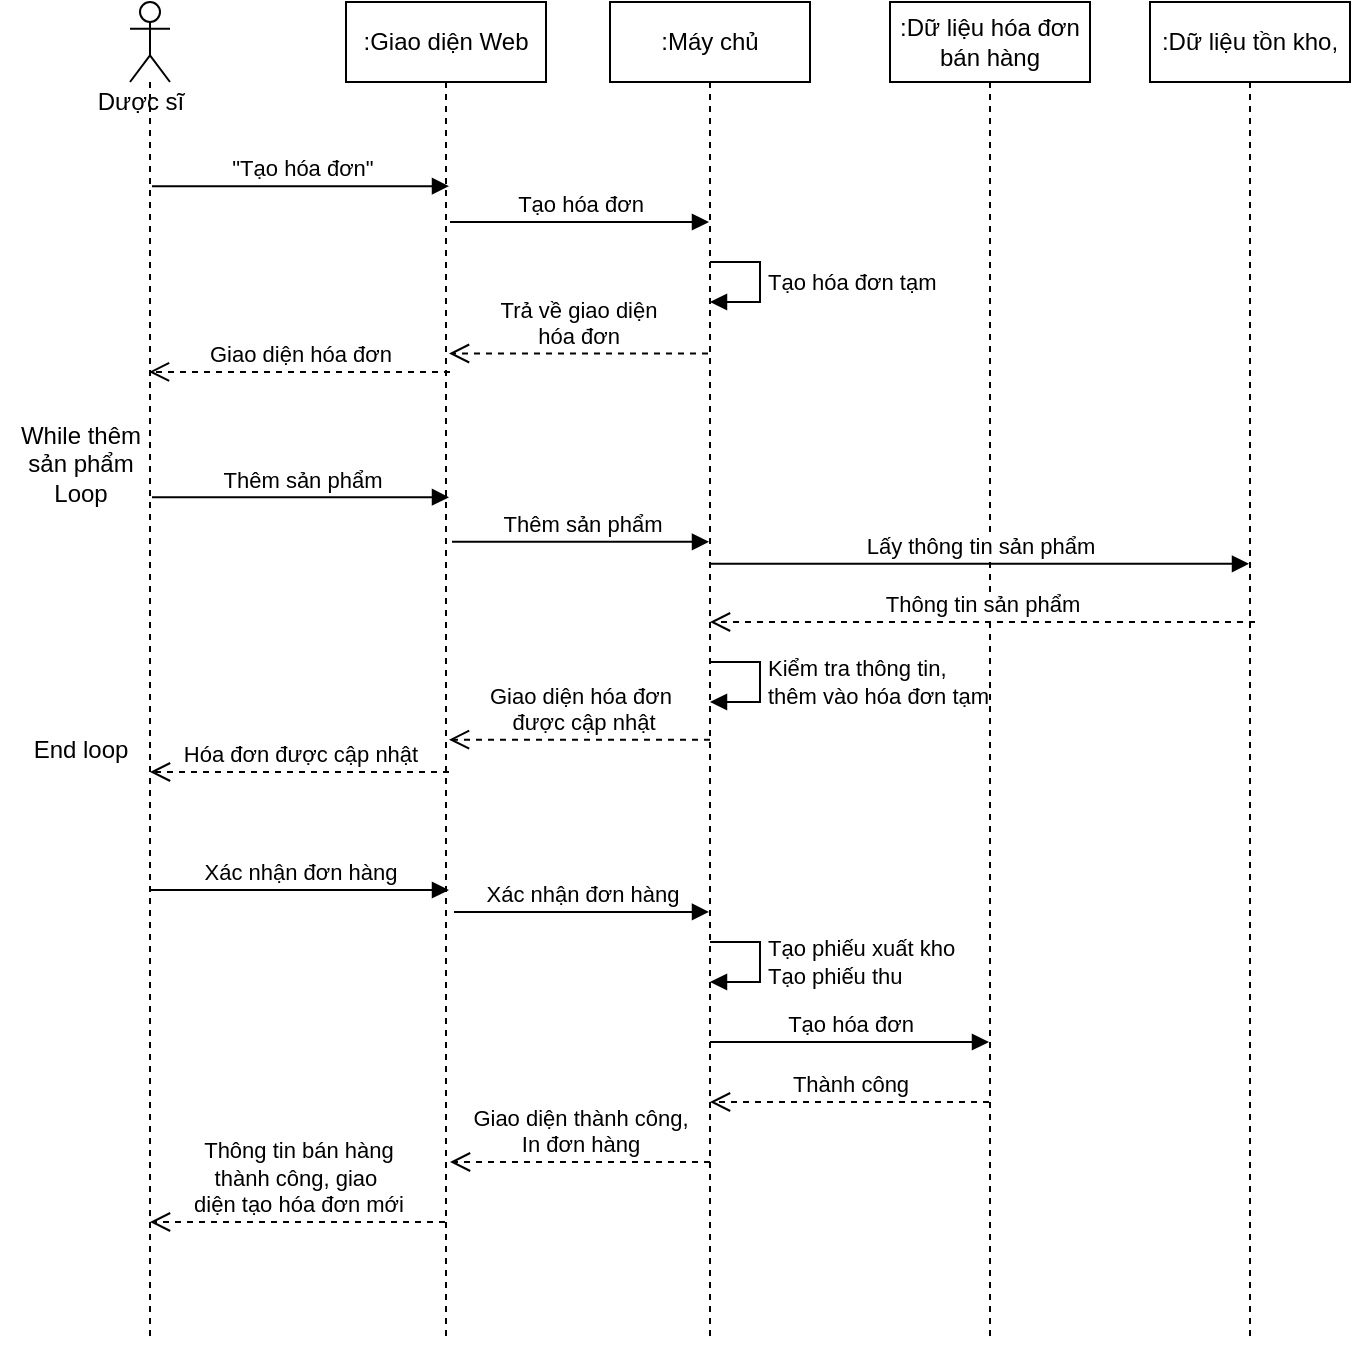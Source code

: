 <mxfile version="16.4.0" type="device"><diagram id="1Vo5dYJCVe3xW2BVD0N_" name="Page-1"><mxGraphModel dx="868" dy="561" grid="1" gridSize="10" guides="1" tooltips="1" connect="1" arrows="1" fold="1" page="1" pageScale="1" pageWidth="850" pageHeight="1100" math="0" shadow="0"><root><mxCell id="0"/><mxCell id="1" parent="0"/><mxCell id="zIq5K3LCcJI5S5Gnhk-o-1" value="" style="shape=umlLifeline;participant=umlActor;perimeter=lifelinePerimeter;whiteSpace=wrap;html=1;container=1;collapsible=0;recursiveResize=0;verticalAlign=top;spacingTop=36;outlineConnect=0;" parent="1" vertex="1"><mxGeometry x="130" y="130" width="20" height="670" as="geometry"/></mxCell><mxCell id="zIq5K3LCcJI5S5Gnhk-o-2" value=":Giao diện Web" style="shape=umlLifeline;perimeter=lifelinePerimeter;whiteSpace=wrap;html=1;container=1;collapsible=0;recursiveResize=0;outlineConnect=0;" parent="1" vertex="1"><mxGeometry x="238" y="130" width="100" height="670" as="geometry"/></mxCell><mxCell id="D6-qe1p6IPMqHn1i_CBG-5" value="Thông tin bán hàng&lt;br&gt;thành công, giao&amp;nbsp;&lt;br&gt;diện tạo hóa đơn mới" style="html=1;verticalAlign=bottom;endArrow=open;dashed=1;endSize=8;rounded=0;" parent="zIq5K3LCcJI5S5Gnhk-o-2" edge="1"><mxGeometry relative="1" as="geometry"><mxPoint x="49.5" y="610" as="sourcePoint"/><mxPoint x="-98" y="610" as="targetPoint"/></mxGeometry></mxCell><mxCell id="zIq5K3LCcJI5S5Gnhk-o-3" value=":Máy chủ" style="shape=umlLifeline;perimeter=lifelinePerimeter;whiteSpace=wrap;html=1;container=1;collapsible=0;recursiveResize=0;outlineConnect=0;" parent="1" vertex="1"><mxGeometry x="370" y="130" width="100" height="670" as="geometry"/></mxCell><mxCell id="D6-qe1p6IPMqHn1i_CBG-2" value="Kiểm tra thông tin,&lt;br&gt;thêm vào hóa đơn tạm" style="edgeStyle=orthogonalEdgeStyle;html=1;align=left;spacingLeft=2;endArrow=block;rounded=0;entryX=1;entryY=0;" parent="zIq5K3LCcJI5S5Gnhk-o-3" edge="1"><mxGeometry relative="1" as="geometry"><mxPoint x="50" y="330" as="sourcePoint"/><Array as="points"><mxPoint x="75" y="330"/></Array><mxPoint x="50" y="350" as="targetPoint"/></mxGeometry></mxCell><mxCell id="D6-qe1p6IPMqHn1i_CBG-4" value="Tạo hóa đơn tạm" style="edgeStyle=orthogonalEdgeStyle;html=1;align=left;spacingLeft=2;endArrow=block;rounded=0;entryX=1;entryY=0;" parent="zIq5K3LCcJI5S5Gnhk-o-3" edge="1"><mxGeometry relative="1" as="geometry"><mxPoint x="50" y="130" as="sourcePoint"/><Array as="points"><mxPoint x="75" y="130"/></Array><mxPoint x="50" y="150" as="targetPoint"/></mxGeometry></mxCell><mxCell id="D6-qe1p6IPMqHn1i_CBG-6" value="Tạo phiếu xuất kho&lt;br&gt;Tạo phiếu thu" style="edgeStyle=orthogonalEdgeStyle;html=1;align=left;spacingLeft=2;endArrow=block;rounded=0;entryX=1;entryY=0;" parent="zIq5K3LCcJI5S5Gnhk-o-3" edge="1"><mxGeometry relative="1" as="geometry"><mxPoint x="50" y="470" as="sourcePoint"/><Array as="points"><mxPoint x="75" y="470"/></Array><mxPoint x="50" y="490" as="targetPoint"/></mxGeometry></mxCell><mxCell id="zIq5K3LCcJI5S5Gnhk-o-4" value="Dược sĩ" style="text;html=1;align=center;verticalAlign=middle;resizable=0;points=[];autosize=1;strokeColor=none;fillColor=none;" parent="1" vertex="1"><mxGeometry x="105" y="170" width="60" height="20" as="geometry"/></mxCell><mxCell id="zIq5K3LCcJI5S5Gnhk-o-15" value="&quot;Tạo hóa đơn&quot;" style="html=1;verticalAlign=bottom;endArrow=block;rounded=0;exitX=0.55;exitY=0.173;exitDx=0;exitDy=0;exitPerimeter=0;" parent="1" edge="1"><mxGeometry relative="1" as="geometry"><mxPoint x="141" y="222.07" as="sourcePoint"/><mxPoint x="289.5" y="222.07" as="targetPoint"/></mxGeometry></mxCell><mxCell id="zIq5K3LCcJI5S5Gnhk-o-16" value="Giao diện hóa đơn" style="html=1;verticalAlign=bottom;endArrow=open;dashed=1;endSize=8;rounded=0;" parent="1" edge="1"><mxGeometry relative="1" as="geometry"><mxPoint x="139.5" y="314.98" as="targetPoint"/><mxPoint x="290" y="315" as="sourcePoint"/></mxGeometry></mxCell><mxCell id="zIq5K3LCcJI5S5Gnhk-o-26" value=":Dữ liệu hóa đơn bán hàng" style="shape=umlLifeline;perimeter=lifelinePerimeter;whiteSpace=wrap;html=1;container=1;collapsible=0;recursiveResize=0;outlineConnect=0;" parent="1" vertex="1"><mxGeometry x="510" y="130" width="100" height="670" as="geometry"/></mxCell><mxCell id="mZ7v88qMA8MSlTvkmlUG-1" value="Tạo hóa đơn" style="html=1;verticalAlign=bottom;endArrow=block;rounded=0;exitX=0.5;exitY=0.2;exitDx=0;exitDy=0;exitPerimeter=0;" parent="1" edge="1"><mxGeometry width="80" relative="1" as="geometry"><mxPoint x="290" y="240" as="sourcePoint"/><mxPoint x="419.5" y="240" as="targetPoint"/></mxGeometry></mxCell><mxCell id="mZ7v88qMA8MSlTvkmlUG-9" value="Trả về giao diện&lt;br&gt;hóa đơn" style="html=1;verticalAlign=bottom;endArrow=open;dashed=1;endSize=8;rounded=0;exitX=0.49;exitY=0.325;exitDx=0;exitDy=0;exitPerimeter=0;" parent="1" edge="1"><mxGeometry relative="1" as="geometry"><mxPoint x="289.5" y="305.75" as="targetPoint"/><mxPoint x="419" y="305.75" as="sourcePoint"/></mxGeometry></mxCell><mxCell id="mZ7v88qMA8MSlTvkmlUG-12" value="Thêm sản phẩm" style="html=1;verticalAlign=bottom;endArrow=block;rounded=0;exitX=0.55;exitY=0.418;exitDx=0;exitDy=0;exitPerimeter=0;" parent="1" edge="1"><mxGeometry width="80" relative="1" as="geometry"><mxPoint x="141" y="377.62" as="sourcePoint"/><mxPoint x="289.5" y="377.62" as="targetPoint"/></mxGeometry></mxCell><mxCell id="mZ7v88qMA8MSlTvkmlUG-19" value="Thêm sản phẩm" style="html=1;verticalAlign=bottom;endArrow=block;rounded=0;exitX=0.51;exitY=0.444;exitDx=0;exitDy=0;exitPerimeter=0;" parent="1" edge="1"><mxGeometry width="80" relative="1" as="geometry"><mxPoint x="291" y="399.88" as="sourcePoint"/><mxPoint x="419.5" y="399.88" as="targetPoint"/></mxGeometry></mxCell><mxCell id="mZ7v88qMA8MSlTvkmlUG-21" value="Lấy thông tin sản phẩm" style="html=1;verticalAlign=bottom;endArrow=block;rounded=0;exitX=0.5;exitY=0.49;exitDx=0;exitDy=0;exitPerimeter=0;" parent="1" edge="1"><mxGeometry width="80" relative="1" as="geometry"><mxPoint x="420" y="410.9" as="sourcePoint"/><mxPoint x="689.5" y="410.9" as="targetPoint"/></mxGeometry></mxCell><mxCell id="mZ7v88qMA8MSlTvkmlUG-22" value=":Dữ liệu tồn kho," style="shape=umlLifeline;perimeter=lifelinePerimeter;whiteSpace=wrap;html=1;container=1;collapsible=0;recursiveResize=0;outlineConnect=0;" parent="1" vertex="1"><mxGeometry x="640" y="130" width="100" height="670" as="geometry"/></mxCell><mxCell id="mZ7v88qMA8MSlTvkmlUG-33" value="Giao diện hóa đơn&lt;br&gt;&amp;nbsp;được cập nhật" style="html=1;verticalAlign=bottom;endArrow=open;dashed=1;endSize=8;rounded=0;exitX=0.5;exitY=0.682;exitDx=0;exitDy=0;exitPerimeter=0;" parent="1" edge="1"><mxGeometry relative="1" as="geometry"><mxPoint x="289.5" y="498.82" as="targetPoint"/><mxPoint x="420" y="498.82" as="sourcePoint"/></mxGeometry></mxCell><mxCell id="mZ7v88qMA8MSlTvkmlUG-36" value="Hóa đơn được cập nhật" style="html=1;verticalAlign=bottom;endArrow=open;dashed=1;endSize=8;rounded=0;" parent="1" edge="1"><mxGeometry relative="1" as="geometry"><mxPoint x="140" y="515.0" as="targetPoint"/><mxPoint x="289.5" y="515.0" as="sourcePoint"/></mxGeometry></mxCell><mxCell id="mZ7v88qMA8MSlTvkmlUG-38" value="While thêm &lt;br&gt;sản phẩm&lt;br&gt;Loop" style="text;html=1;align=center;verticalAlign=middle;resizable=0;points=[];autosize=1;strokeColor=none;fillColor=none;" parent="1" vertex="1"><mxGeometry x="65" y="336" width="80" height="50" as="geometry"/></mxCell><mxCell id="mZ7v88qMA8MSlTvkmlUG-39" value="End loop" style="text;html=1;align=center;verticalAlign=middle;resizable=0;points=[];autosize=1;strokeColor=none;fillColor=none;" parent="1" vertex="1"><mxGeometry x="75" y="494" width="60" height="20" as="geometry"/></mxCell><mxCell id="mZ7v88qMA8MSlTvkmlUG-40" value="Xác nhận đơn hàng" style="html=1;verticalAlign=bottom;endArrow=block;rounded=0;" parent="1" edge="1"><mxGeometry width="80" relative="1" as="geometry"><mxPoint x="140" y="574" as="sourcePoint"/><mxPoint x="289.5" y="574" as="targetPoint"/></mxGeometry></mxCell><mxCell id="mZ7v88qMA8MSlTvkmlUG-42" value="Xác nhận đơn hàng" style="html=1;verticalAlign=bottom;endArrow=block;rounded=0;exitX=0.52;exitY=0.848;exitDx=0;exitDy=0;exitPerimeter=0;" parent="1" edge="1"><mxGeometry width="80" relative="1" as="geometry"><mxPoint x="292" y="584.96" as="sourcePoint"/><mxPoint x="419.5" y="584.96" as="targetPoint"/></mxGeometry></mxCell><mxCell id="mZ7v88qMA8MSlTvkmlUG-59" value="Thành công" style="html=1;verticalAlign=bottom;endArrow=open;dashed=1;endSize=8;rounded=0;" parent="1" source="zIq5K3LCcJI5S5Gnhk-o-26" edge="1"><mxGeometry relative="1" as="geometry"><mxPoint x="550.5" y="680" as="sourcePoint"/><mxPoint x="420" y="680" as="targetPoint"/></mxGeometry></mxCell><mxCell id="D6-qe1p6IPMqHn1i_CBG-1" value="Thông tin sản phẩm" style="html=1;verticalAlign=bottom;endArrow=open;dashed=1;endSize=8;rounded=0;exitX=0.52;exitY=0.645;exitDx=0;exitDy=0;exitPerimeter=0;" parent="1" edge="1"><mxGeometry relative="1" as="geometry"><mxPoint x="692.5" y="440.0" as="sourcePoint"/><mxPoint x="420" y="440.0" as="targetPoint"/></mxGeometry></mxCell><mxCell id="mZ7v88qMA8MSlTvkmlUG-55" value="Tạo hóa đơn" style="html=1;verticalAlign=bottom;endArrow=block;rounded=0;" parent="1" edge="1"><mxGeometry width="80" relative="1" as="geometry"><mxPoint x="420" y="650" as="sourcePoint"/><mxPoint x="559.5" y="650" as="targetPoint"/></mxGeometry></mxCell><mxCell id="mZ7v88qMA8MSlTvkmlUG-51" value="Giao diện thành công,&lt;br&gt;In đơn hàng" style="html=1;verticalAlign=bottom;endArrow=open;dashed=1;endSize=8;rounded=0;" parent="1" edge="1"><mxGeometry relative="1" as="geometry"><mxPoint x="420" y="710" as="sourcePoint"/><mxPoint x="290" y="710" as="targetPoint"/></mxGeometry></mxCell></root></mxGraphModel></diagram></mxfile>